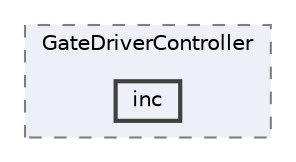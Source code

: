 digraph "EGEMOBİL/EEM_TASK/MotorDriveFeature/GateDriverController/inc"
{
 // LATEX_PDF_SIZE
  bgcolor="transparent";
  edge [fontname=Helvetica,fontsize=10,labelfontname=Helvetica,labelfontsize=10];
  node [fontname=Helvetica,fontsize=10,shape=box,height=0.2,width=0.4];
  compound=true
  subgraph clusterdir_21778b4a7cb1351905892a2c63a28d96 {
    graph [ bgcolor="#edf0f7", pencolor="grey50", label="GateDriverController", fontname=Helvetica,fontsize=10 style="filled,dashed", URL="dir_21778b4a7cb1351905892a2c63a28d96.html",tooltip=""]
  dir_35c17fade04af82b40c589b9114dd1c3 [label="inc", fillcolor="#edf0f7", color="grey25", style="filled,bold", URL="dir_35c17fade04af82b40c589b9114dd1c3.html",tooltip=""];
  }
}
